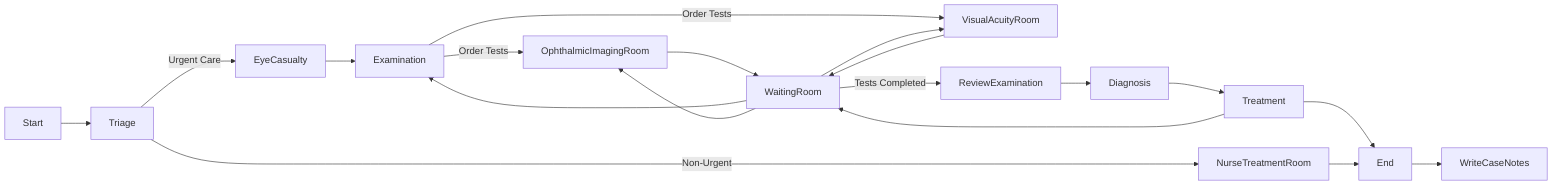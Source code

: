 graph LR;
    Start --> Triage;
    Triage --> |Urgent Care| EyeCasualty;
    Triage --> |Non-Urgent| NurseTreatmentRoom;
    EyeCasualty --> Examination;
    Examination --> |Order Tests| OphthalmicImagingRoom;
    Examination --> |Order Tests| VisualAcuityRoom;
    OphthalmicImagingRoom  --> WaitingRoom;  
    VisualAcuityRoom --> WaitingRoom;
    WaitingRoom --> Examination;
    WaitingRoom --> VisualAcuityRoom;
    WaitingRoom --> OphthalmicImagingRoom;
    ReviewExamination --> Diagnosis;
    Diagnosis --> Treatment;
    Treatment --> End;
    End --> WriteCaseNotes;
    NurseTreatmentRoom --> End;
    Treatment --> WaitingRoom;
    WaitingRoom --> |Tests Completed| ReviewExamination;